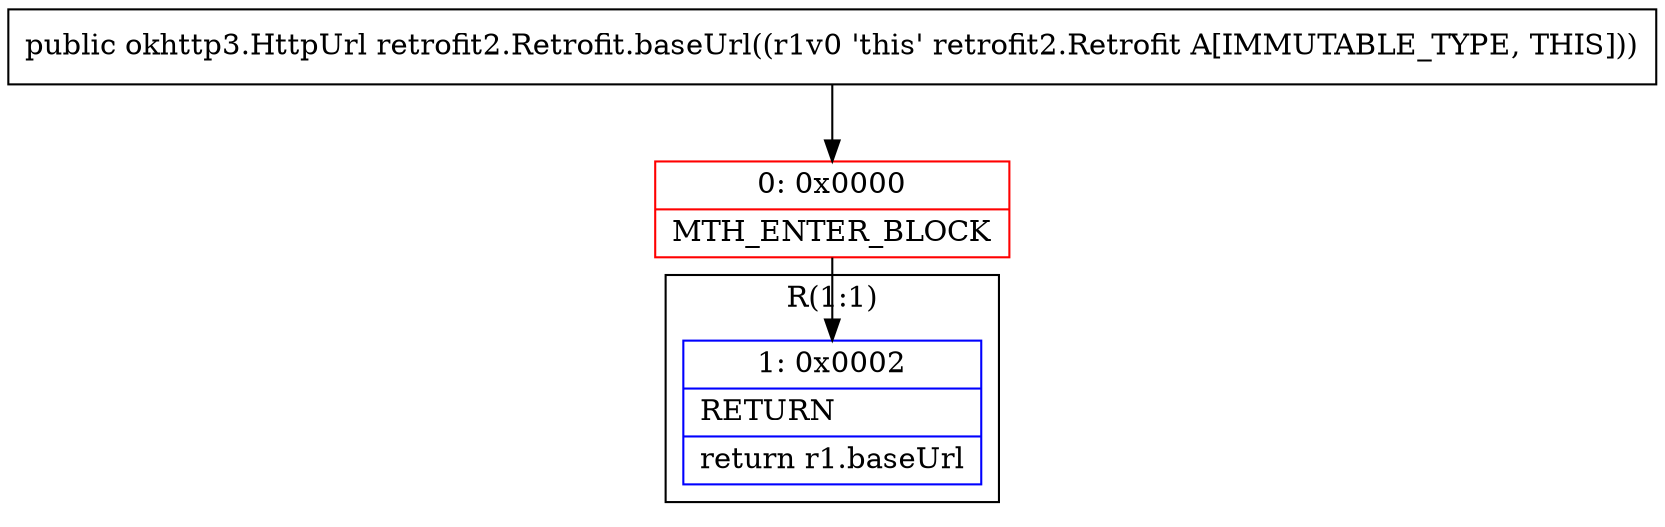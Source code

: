 digraph "CFG forretrofit2.Retrofit.baseUrl()Lokhttp3\/HttpUrl;" {
subgraph cluster_Region_1977581972 {
label = "R(1:1)";
node [shape=record,color=blue];
Node_1 [shape=record,label="{1\:\ 0x0002|RETURN\l|return r1.baseUrl\l}"];
}
Node_0 [shape=record,color=red,label="{0\:\ 0x0000|MTH_ENTER_BLOCK\l}"];
MethodNode[shape=record,label="{public okhttp3.HttpUrl retrofit2.Retrofit.baseUrl((r1v0 'this' retrofit2.Retrofit A[IMMUTABLE_TYPE, THIS])) }"];
MethodNode -> Node_0;
Node_0 -> Node_1;
}

